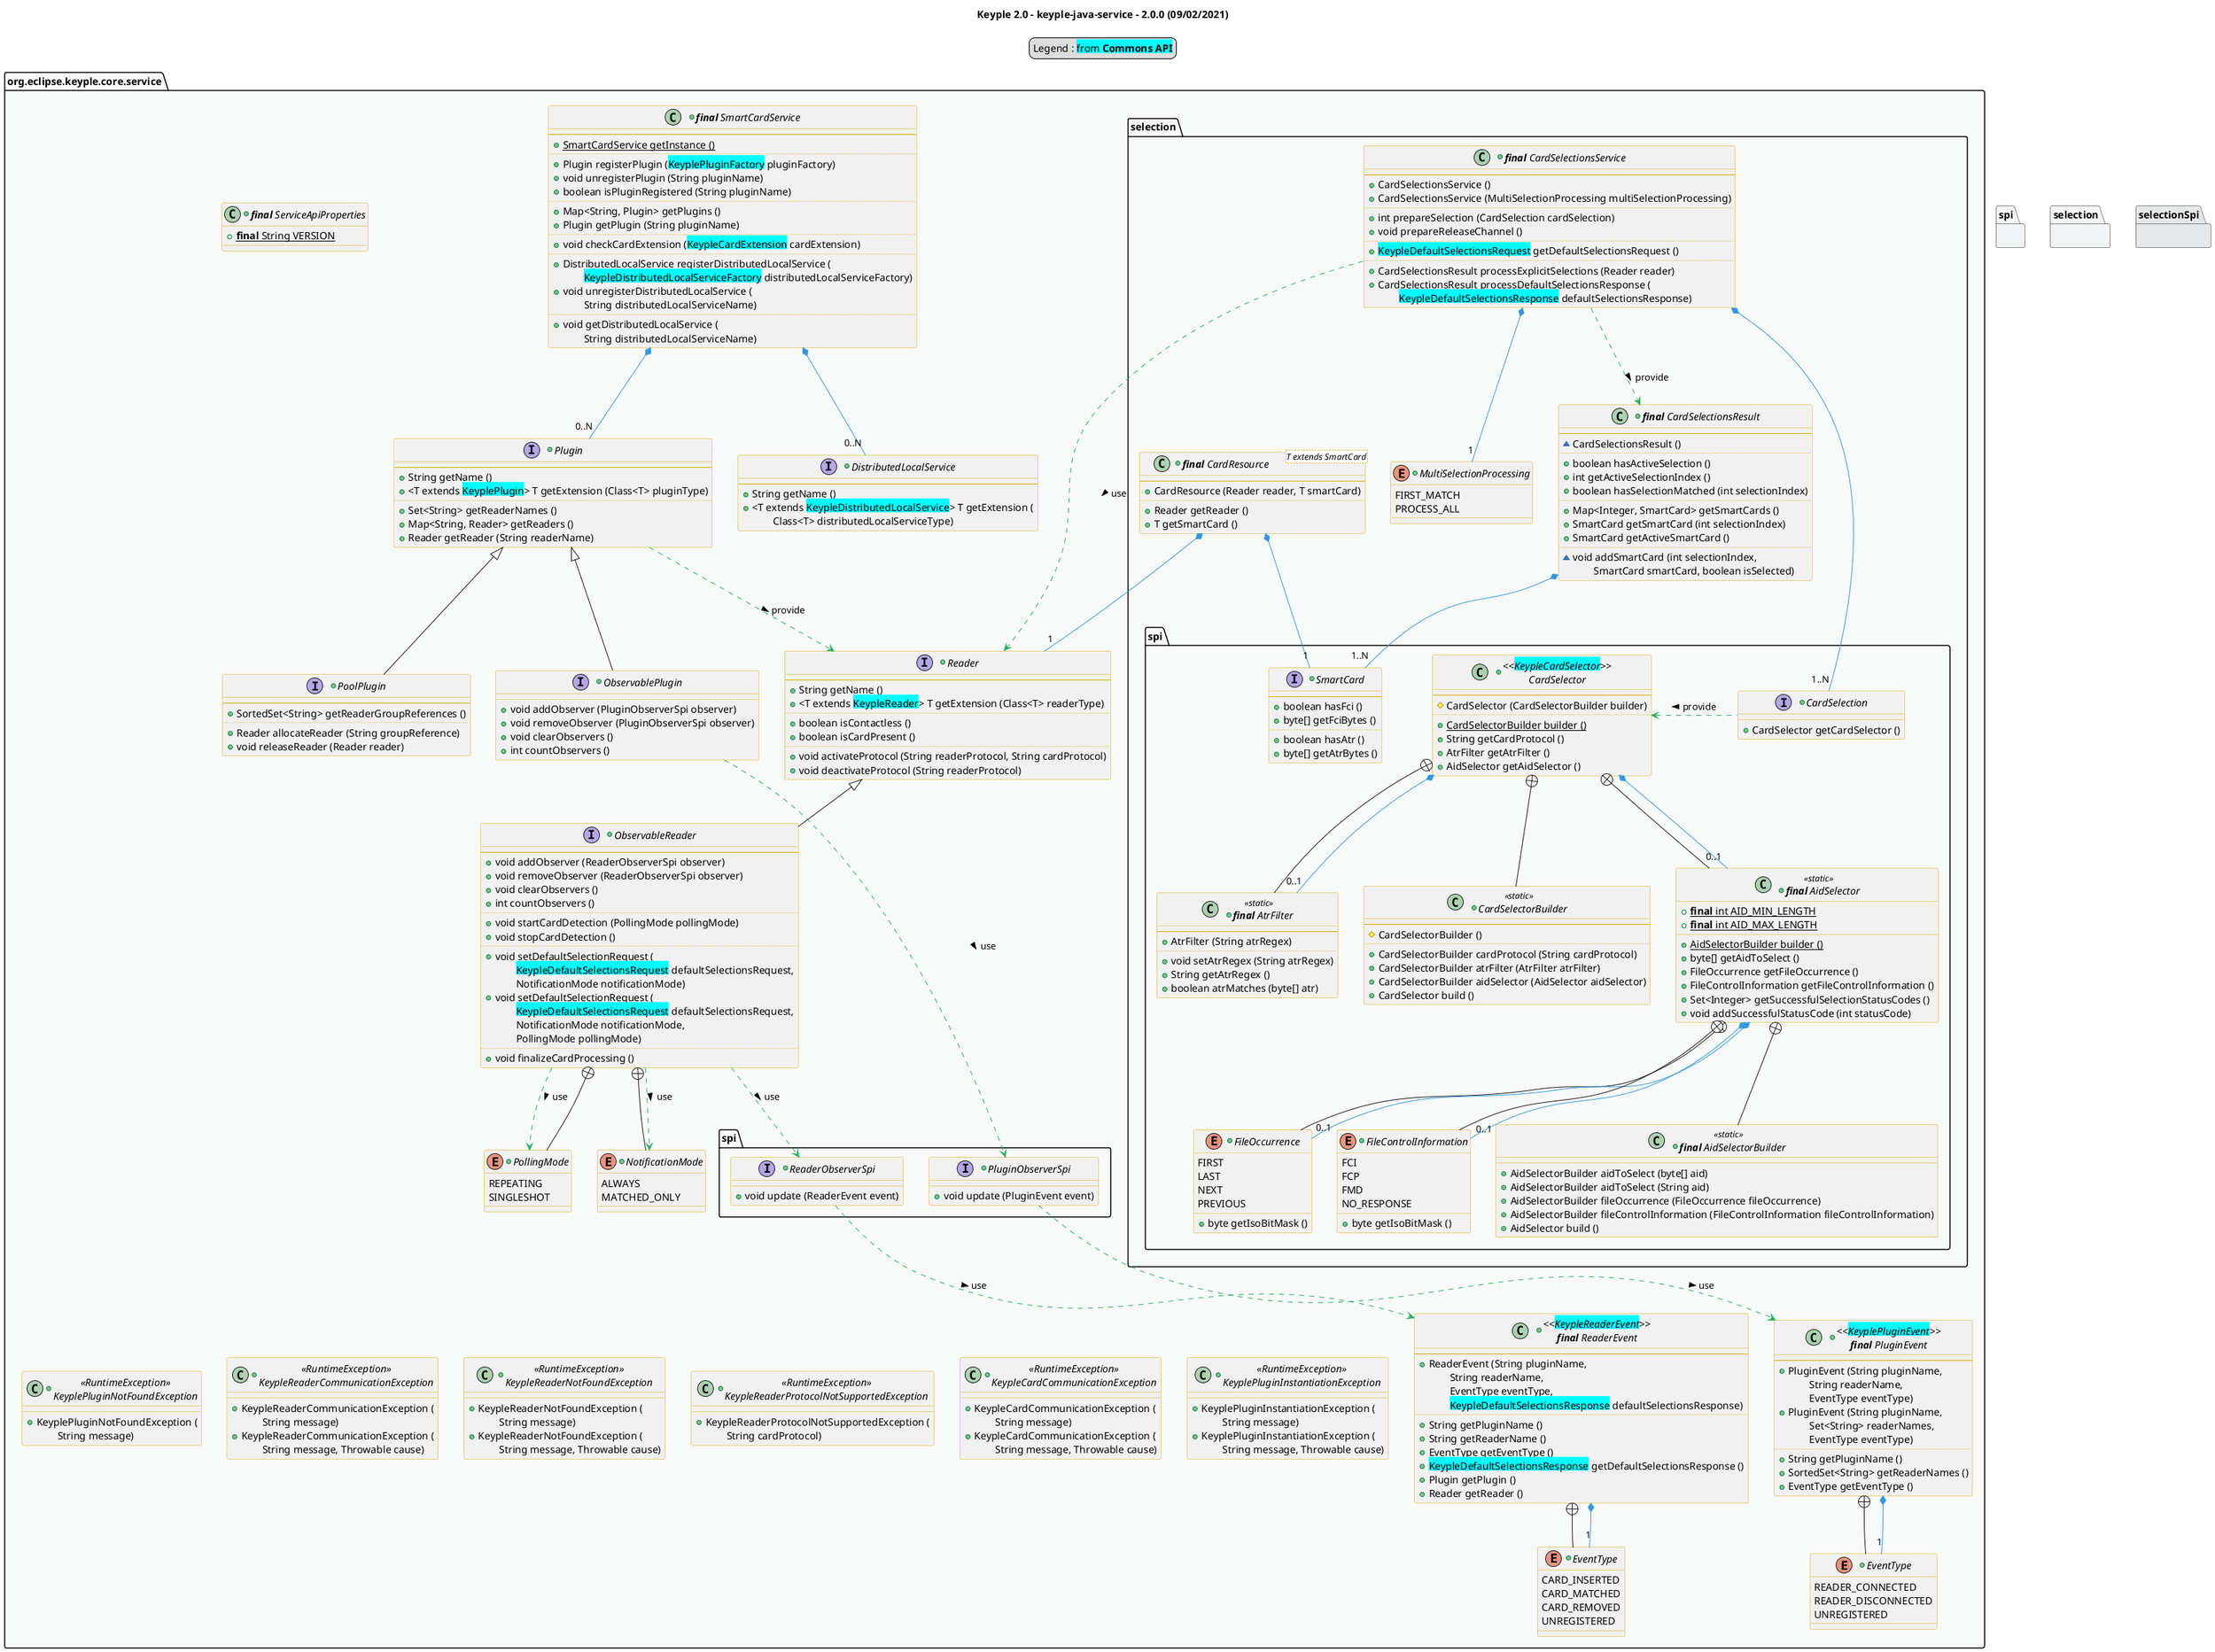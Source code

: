 @startuml
title
    Keyple 2.0 - keyple-java-service - 2.0.0 (09/02/2021)
end title

' == THEME ==

'Couleurs issues de : https://htmlcolorcodes.com/fr/tableau-de-couleur/tableau-de-couleur-design-plat/
!define C_GREY1 F8F9F9
!define C_GREY2 F2F3F4
!define C_GREY3 E5E7E9
!define C_GREY4 D7DBDD
!define C_GREY5 CACFD2
!define C_GREY6 BDC3C7
!define C_LINK 3498DB
!define C_USE 27AE60

skinparam Shadowing false
skinparam ClassFontStyle italic
skinparam ClassBorderColor #D4AC0D
skinparam stereotypeABorderColor #A9DCDF
skinparam stereotypeIBorderColor #B4A7E5
skinparam stereotypeCBorderColor #ADD1B2
skinparam stereotypeEBorderColor #EB93DF
' Red
skinparam ClassBackgroundColor<<red>> #FDEDEC
skinparam ClassBorderColor<<red>> #E74C3C
hide <<red>> stereotype
' Purple
skinparam ClassBackgroundColor<<purple>> #F4ECF7
skinparam ClassBorderColor<<purple>> #8E44AD
hide <<purple>> stereotype
' blue
skinparam ClassBackgroundColor<<blue>> #EBF5FB
skinparam ClassBorderColor<<blue>> #3498DB
hide <<blue>> stereotype
' Green
skinparam ClassBackgroundColor<<green>> #E9F7EF
skinparam ClassBorderColor<<green>> #27AE60
hide <<green>> stereotype
' Grey
skinparam ClassBackgroundColor<<grey>> #EAECEE
skinparam ClassBorderColor<<grey>> #2C3E50
hide <<grey>> stereotype

' == CONTENT ==

legend top
    Legend : <back:cyan>from **Commons API**</back>
end legend

package "org.eclipse.keyple.core.service" as service {
    ' SPI
    package spi {
        +interface PluginObserverSpi {
            +void update (PluginEvent event)
        }
        +interface ReaderObserverSpi {
            +void update (ReaderEvent event)
        }
    }
    ' SERVICE
    together {
        +class "**final** ServiceApiProperties" as ApiProperties {
            +{static} **final** String VERSION
        }
        +class "**final** SmartCardService" as SmartCardService {
            --
            +{static} SmartCardService getInstance ()
            ..
            +Plugin registerPlugin (<back:cyan>KeyplePluginFactory</back> pluginFactory)
            +void unregisterPlugin (String pluginName)
            +boolean isPluginRegistered (String pluginName)
            ..
            +Map<String, Plugin> getPlugins ()
            +Plugin getPlugin (String pluginName)
            ..
            +void checkCardExtension (<back:cyan>KeypleCardExtension</back> cardExtension)
            ..
            +DistributedLocalService registerDistributedLocalService (
                \t<back:cyan>KeypleDistributedLocalServiceFactory</back> distributedLocalServiceFactory)
            +void unregisterDistributedLocalService (
                \tString distributedLocalServiceName)
            ..
            +void getDistributedLocalService (
                \tString distributedLocalServiceName)
        }
        +interface Plugin {
            --
            +String getName ()
            +<T extends <back:cyan>KeyplePlugin</back>> T getExtension (Class<T> pluginType)
            ..
            +Set<String> getReaderNames ()
            +Map<String, Reader> getReaders ()
            +Reader getReader (String readerName)
        }
        +interface DistributedLocalService {
            --
            +String getName ()
            +<T extends <back:cyan>KeypleDistributedLocalService</back>> T getExtension (
                \tClass<T> distributedLocalServiceType)
        }
        +interface ObservablePlugin extends Plugin {
            +void addObserver (PluginObserverSpi observer)
            +void removeObserver (PluginObserverSpi observer)
            +void clearObservers ()
            +int countObservers ()
        }
        +interface PoolPlugin extends Plugin {
            --
            +SortedSet<String> getReaderGroupReferences ()
            ..
            +Reader allocateReader (String groupReference)
            +void releaseReader (Reader reader)
        }
        +interface Reader {
            --
            +String getName ()
            +<T extends <back:cyan>KeypleReader</back>> T getExtension (Class<T> readerType)
            ..
            +boolean isContactless ()
            +boolean isCardPresent ()
            ..
            +void activateProtocol (String readerProtocol, String cardProtocol)
            +void deactivateProtocol (String readerProtocol)
        }
        +interface ObservableReader extends Reader {
            --
            +void addObserver (ReaderObserverSpi observer)
            +void removeObserver (ReaderObserverSpi observer)
            +void clearObservers ()
            +int countObservers ()
            ..
            +void startCardDetection (PollingMode pollingMode)
            +void stopCardDetection ()
            ..
            +void setDefaultSelectionRequest (
                \t<back:cyan>KeypleDefaultSelectionsRequest</back> defaultSelectionsRequest,
                \tNotificationMode notificationMode)
            +void setDefaultSelectionRequest (
                \t<back:cyan>KeypleDefaultSelectionsRequest</back> defaultSelectionsRequest,
                \tNotificationMode notificationMode,
                \tPollingMode pollingMode)
            ..
            +void finalizeCardProcessing ()
        }
    }
    +enum NotificationMode {
        ALWAYS
        MATCHED_ONLY
    }
    +enum PollingMode {
        REPEATING
        SINGLESHOT
    }
    +class "<<<back:cyan>KeyplePluginEvent</back>>>\n**final** PluginEvent" as PluginEvent {
        --
        +PluginEvent (String pluginName,
            \tString readerName,
            \tEventType eventType)
        +PluginEvent (String pluginName,
            \tSet<String> readerNames,
            \tEventType eventType)
        ..
        +String getPluginName ()
        +SortedSet<String> getReaderNames ()
        +EventType getEventType ()
    }
    +enum "EventType" as PluginEventType {
        READER_CONNECTED
        READER_DISCONNECTED
        UNREGISTERED
    }
    +class "<<<back:cyan>KeypleReaderEvent</back>>>\n**final** ReaderEvent" as ReaderEvent {
        --
        +ReaderEvent (String pluginName,
            \tString readerName,
            \tEventType eventType,
            \t<back:cyan>KeypleDefaultSelectionsResponse</back> defaultSelectionsResponse)
        ..
        +String getPluginName ()
        +String getReaderName ()
        +EventType getEventType ()
        +<back:cyan>KeypleDefaultSelectionsResponse</back> getDefaultSelectionsResponse ()
        +Plugin getPlugin ()
        +Reader getReader ()
    }
    +enum "EventType" as ReaderEventType {
        CARD_INSERTED
        CARD_MATCHED
        CARD_REMOVED
        UNREGISTERED
    }
    ' SELECTION
    package selection {
        +class "**final** CardSelectionsService" as CardSelectionsService {
            --
            +CardSelectionsService ()
            +CardSelectionsService (MultiSelectionProcessing multiSelectionProcessing)
            ..
            +int prepareSelection (CardSelection cardSelection)
            +void prepareReleaseChannel ()
            ..
            +<back:cyan>KeypleDefaultSelectionsRequest</back> getDefaultSelectionsRequest ()
            ..
            +CardSelectionsResult processExplicitSelections (Reader reader)
            +CardSelectionsResult processDefaultSelectionsResponse (
                \t<back:cyan>KeypleDefaultSelectionsResponse</back> defaultSelectionsResponse)
        }
        +enum MultiSelectionProcessing {
            FIRST_MATCH
            PROCESS_ALL
        }
        package "spi" as selectionSpi {
            +interface CardSelection {
                +CardSelector getCardSelector ()
            }
            +interface SmartCard {
                --
                +boolean hasFci ()
                +byte[] getFciBytes ()
                ..
                +boolean hasAtr ()
                +byte[] getAtrBytes ()
            }
            +class "<<<back:cyan>KeypleCardSelector</back>>>\nCardSelector" as CardSelector {
                --
                #CardSelector (CardSelectorBuilder builder)
                ..
                +{static} CardSelectorBuilder builder ()
                +String getCardProtocol ()
                +AtrFilter getAtrFilter ()
                +AidSelector getAidSelector ()
            }
            +class CardSelectorBuilder <<static>> {
                --
                #CardSelectorBuilder ()
                ..
                +CardSelectorBuilder cardProtocol (String cardProtocol)
                +CardSelectorBuilder atrFilter (AtrFilter atrFilter)
                +CardSelectorBuilder aidSelector (AidSelector aidSelector)
                +CardSelector build ()
            }
            +class "**final** AidSelector" as AidSelector <<static>> {
                +{static} **final** int AID_MIN_LENGTH
                +{static} **final** int AID_MAX_LENGTH
                +{static} AidSelectorBuilder builder ()
                +byte[] getAidToSelect ()
                +FileOccurrence getFileOccurrence ()
                +FileControlInformation getFileControlInformation ()
                +Set<Integer> getSuccessfulSelectionStatusCodes ()
                +void addSuccessfulStatusCode (int statusCode)
            }
            +class "**final** AidSelectorBuilder" as AidSelectorBuilder <<static>> {
                +AidSelectorBuilder aidToSelect (byte[] aid)
                +AidSelectorBuilder aidToSelect (String aid)
                +AidSelectorBuilder fileOccurrence (FileOccurrence fileOccurrence)
                +AidSelectorBuilder fileControlInformation (FileControlInformation fileControlInformation)
                +AidSelector build ()
            }
            +enum FileOccurrence {
                FIRST
                LAST
                NEXT
                PREVIOUS
                +byte getIsoBitMask ()
            }
            +enum FileControlInformation {
                FCI
                FCP
                FMD
                NO_RESPONSE
                +byte getIsoBitMask ()
            }
            +class "**final** AtrFilter" as AtrFilter <<static>> {
                --
                +AtrFilter (String atrRegex)
                ..
                +void setAtrRegex (String atrRegex)
                +String getAtrRegex ()
                +boolean atrMatches (byte[] atr)
            }
        }
        +class "**final** CardSelectionsResult" as CardSelectionsResult {
            --
            ~CardSelectionsResult ()
            ..
            +boolean hasActiveSelection ()
            +int getActiveSelectionIndex ()
            +boolean hasSelectionMatched (int selectionIndex)
            ..
            +Map<Integer, SmartCard> getSmartCards ()
            +SmartCard getSmartCard (int selectionIndex)
            +SmartCard getActiveSmartCard ()
            ..
            ~void addSmartCard (int selectionIndex,
                \tSmartCard smartCard, boolean isSelected)
        }
        +class "**final** CardResource" as CardResource<T extends SmartCard> {
            --
            +CardResource (Reader reader, T smartCard)
            ..
            +Reader getReader ()
            +T getSmartCard ()
        }
    }
    ' EXCEPTIONS
    together {
        +class "<<RuntimeException>>\nKeyplePluginInstantiationException" as KeyplePluginInstantiationException {
            +KeyplePluginInstantiationException (
                \tString message)
            +KeyplePluginInstantiationException (
                \tString message, Throwable cause)
        }
        +class "<<RuntimeException>>\nKeyplePluginNotFoundException" as KeyplePluginNotFoundException {
            +KeyplePluginNotFoundException (
                \tString message)
        }
        +class "<<RuntimeException>>\nKeypleReaderCommunicationException" as KeypleReaderCommunicationException {
            +KeypleReaderCommunicationException (
                \tString message)
            +KeypleReaderCommunicationException (
                \tString message, Throwable cause)
        }
        +class "<<RuntimeException>>\nKeypleReaderNotFoundException" as KeypleReaderNotFoundException {
            +KeypleReaderNotFoundException (
                \tString message)
            +KeypleReaderNotFoundException (
                \tString message, Throwable cause)
        }
        +class "<<RuntimeException>>\nKeypleReaderProtocolNotSupportedException" as KeypleReaderProtocolNotSupportedException {
            +KeypleReaderProtocolNotSupportedException (
                \tString cardProtocol)
        }
        +class "<<RuntimeException>>\nKeypleCardCommunicationException" as KeypleCardCommunicationException {
            +KeypleCardCommunicationException (
                \tString message)
            +KeypleCardCommunicationException (
                \tString message, Throwable cause)
        }
    }
}

' Associations
'LocalServiceClient ..> RemoteServiceParameters #C_USE : use >

SmartCardService *-- "0..N" Plugin #C_LINK
SmartCardService *-- "0..N" DistributedLocalService #C_LINK

PluginEvent +-- PluginEventType
PluginEvent *-- "1" PluginEventType #C_LINK

ObservableReader +-- NotificationMode
ObservableReader ..> NotificationMode #C_USE : use >
ObservableReader +-- PollingMode
ObservableReader ..> PollingMode #C_USE : use >

ReaderEvent +-- ReaderEventType
ReaderEvent *-- "1" ReaderEventType #C_LINK

CardSelectionsService *-- "1" MultiSelectionProcessing #C_LINK
CardSelectionsService *-- "1..N" CardSelection #C_LINK

CardSelectionsResult *-- "1..N" SmartCard #C_LINK

CardResource *-- "1" SmartCard #C_LINK
CardResource *-- "1" Reader #C_LINK

CardSelector +-- CardSelectorBuilder
CardSelector +-- AtrFilter
CardSelector *-- "0..1" AtrFilter #C_LINK
CardSelector +-- AidSelector
CardSelector *-- "0..1" AidSelector #C_LINK

AidSelector +-- AidSelectorBuilder
AidSelector +-- FileOccurrence
AidSelector *-- "0..1" FileOccurrence  #C_LINK
AidSelector +-- FileControlInformation
AidSelector *-- "0..1" FileControlInformation  #C_LINK


Plugin ..> Reader #C_USE : provide >

CardSelectionsService ..> Reader #C_USE : use >
CardSelectionsService ..> CardSelectionsResult #C_USE : provide >


ObservablePlugin ..> PluginObserverSpi #C_USE : use >

PluginObserverSpi ..> PluginEvent #C_USE : use >

ObservableReader ..> ReaderObserverSpi #C_USE : use >

ReaderObserverSpi ..> ReaderEvent #C_USE : use >

CardSelection .left.> CardSelector #C_USE : provide >

' == LAYOUT ==

AidSelectorBuilder -[hidden]- KeyplePluginInstantiationException

' == STYLE ==

package service #C_GREY1 {}
package spi #C_GREY2 {}
package selection #C_GREY2 {}
package selectionSpi #C_GREY3 {}

@enduml